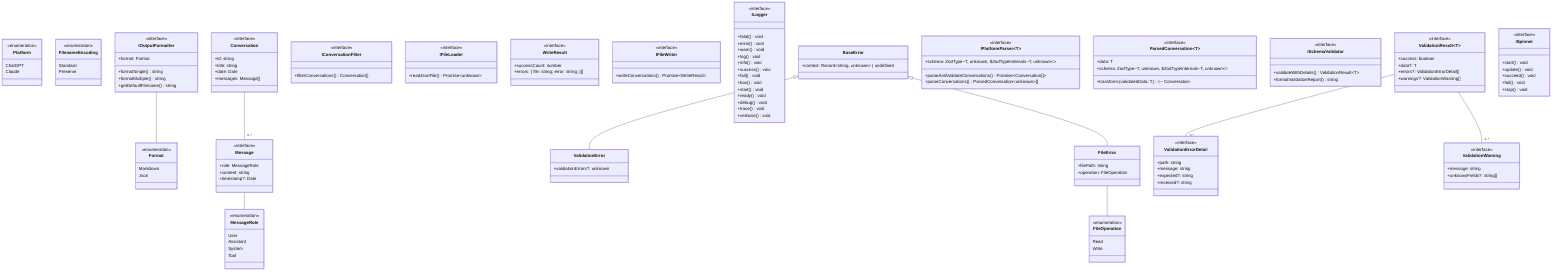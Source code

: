 classDiagram
direction TB

class Platform {
        <<enumeration>>
        ChatGPT
Claude
      }
class Format {
        <<enumeration>>
        Markdown
Json
      }
class FilenameEncoding {
        <<enumeration>>
        Standard
Preserve
      }
class Conversation {
            <<interface>>
            +id: string
+title: string
+date: Date
+messages: Message[]
            
        }
class Message {
            <<interface>>
            +role: MessageRole
+content: string
+timestamp?: Date
            
        }
class MessageRole {
        <<enumeration>>
        User
Assistant
System
Tool
      }
Conversation  -- "0..*" Message
Message  --  MessageRole
class BaseError{
            +context: Record~string, unknown~ | undefined
            
        }
class ValidationError{
            +validationErrors?: unknown
            
        }
class FileError{
            +filePath: string
+operation: FileOperation
            
        }
class FileOperation {
        <<enumeration>>
        Read
Write
      }
BaseError<|--ValidationError
BaseError<|--FileError
FileError  --  FileOperation
class IConversationFilter {
            <<interface>>
            
            +filterConversations() Conversation[]
        }
class IFileLoader {
            <<interface>>
            
            +readJsonFile() Promise~unknown~
        }
class WriteResult {
            <<interface>>
            +successCount: number
+errors: #123; file: string; error: string; #125;[]
            
        }
class IFileWriter {
            <<interface>>
            
            +writeConversations() Promise~WriteResult~
        }
class ILogger {
            <<interface>>
            
            +fatal() void
+error() void
+warn() void
+log() void
+info() void
+success() void
+fail() void
+box() void
+start() void
+ready() void
+debug() void
+trace() void
+verbose() void
        }
class IOutputFormatter {
            <<interface>>
            +format: Format
            +formatSingle() string
+formatMultiple() string
+getDefaultFilename() string
        }
IOutputFormatter  --  Format
class IPlatformParser~T~ {
            <<interface>>
            +schema: ZodType~T, unknown, $ZodTypeInternals~T, unknown~~
            +parseAndValidateConversations() Promise~Conversation[]~
+parseConversations() ParsedConversation~unknown~[]
        }
class ParsedConversation~T~ {
            <<interface>>
            +data: T
+schema: ZodType~T, unknown, $ZodTypeInternals~T, unknown~~
+transform: (validatedData: T) =~ Conversation
            
        }
class ISchemaValidator {
            <<interface>>
            
            +validateWithDetails() ValidationResult~T~
+formatValidationReport() string
        }
class ValidationResult~T~ {
            <<interface>>
            +success: boolean
+data?: T
+errors?: ValidationErrorDetail[]
+warnings?: ValidationWarning[]
            
        }
class ValidationErrorDetail {
            <<interface>>
            +path: string
+message: string
+expected?: string
+received?: string
            
        }
class ValidationWarning {
            <<interface>>
            +message: string
+unknownFields?: string[]
            
        }
ValidationResult~T~  -- "0..*" ValidationErrorDetail
ValidationResult~T~  -- "0..*" ValidationWarning
class ISpinner {
            <<interface>>
            
            +start() void
+update() void
+succeed() void
+fail() void
+stop() void
        }